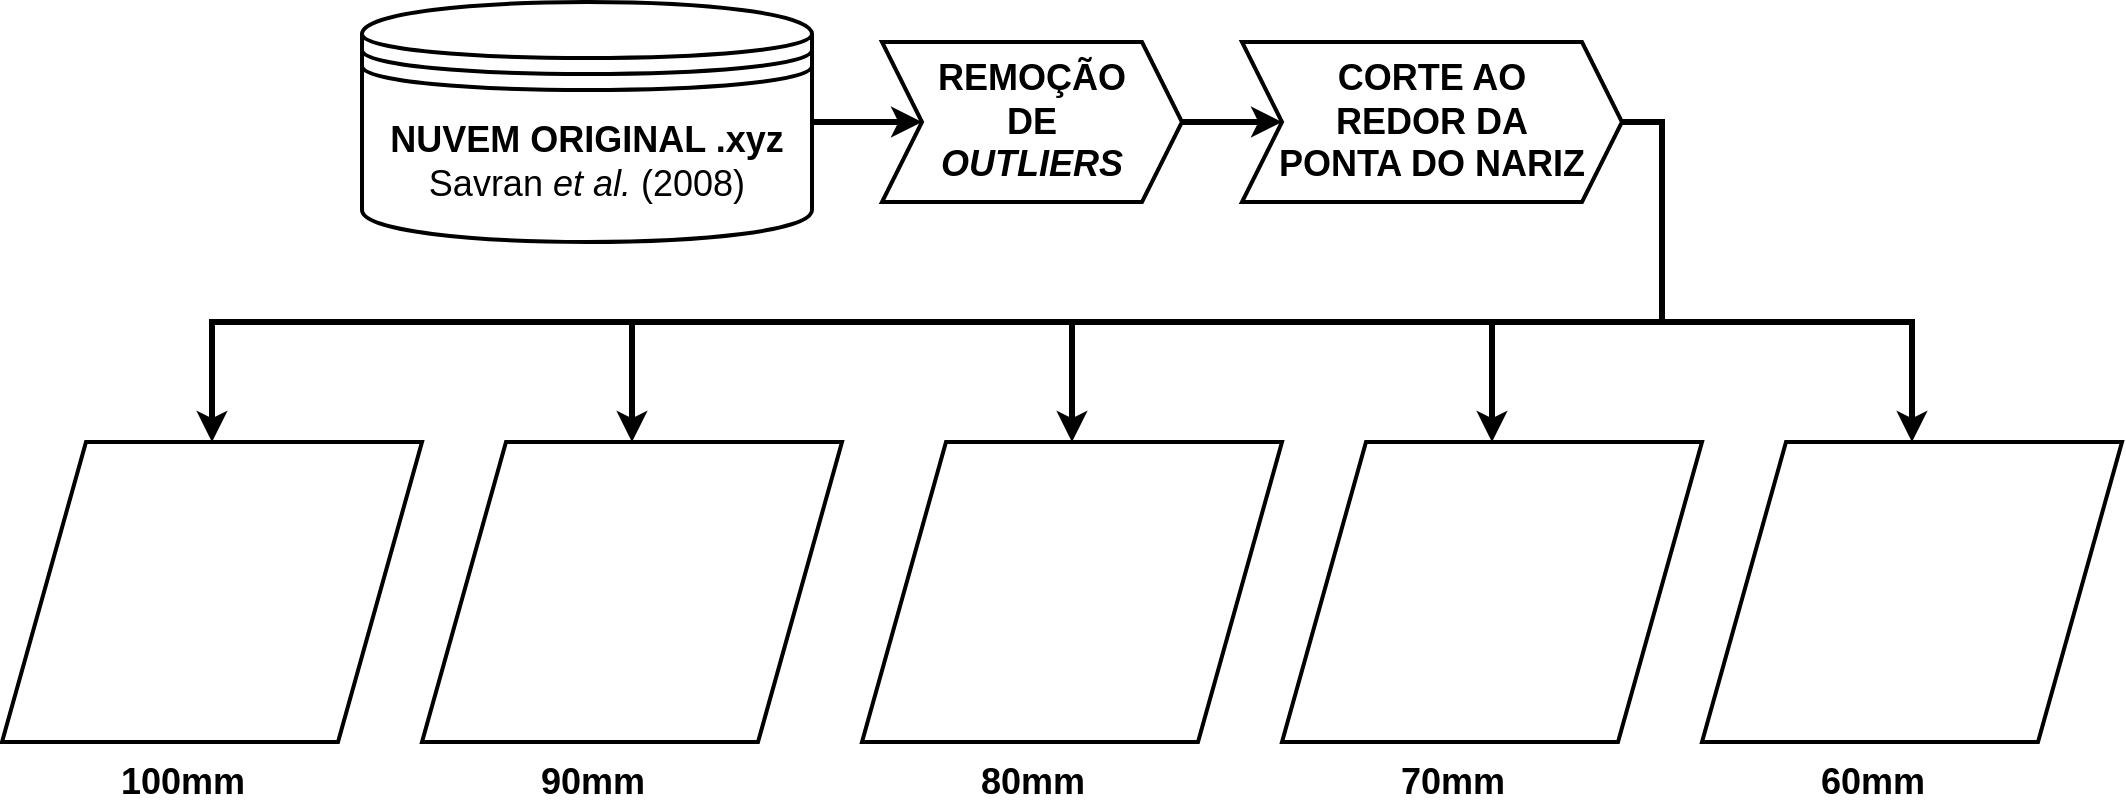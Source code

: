 <mxfile version="13.9.6" type="device"><diagram id="VZ_0I76P1DlNEjnRB8G9" name="Page-1"><mxGraphModel dx="2370" dy="1318" grid="1" gridSize="10" guides="1" tooltips="1" connect="1" arrows="1" fold="1" page="1" pageScale="1" pageWidth="850" pageHeight="1100" math="0" shadow="0"><root><mxCell id="0"/><mxCell id="1" parent="0"/><mxCell id="OjaigTeETM60gPtOLJ8x-10" value="" style="edgeStyle=orthogonalEdgeStyle;rounded=0;orthogonalLoop=1;jettySize=auto;html=1;strokeWidth=3;" edge="1" parent="1" source="OjaigTeETM60gPtOLJ8x-5" target="OjaigTeETM60gPtOLJ8x-7"><mxGeometry relative="1" as="geometry"/></mxCell><mxCell id="OjaigTeETM60gPtOLJ8x-5" value="&lt;div style=&quot;font-size: 18px&quot;&gt;&lt;font style=&quot;font-size: 18px&quot;&gt;&lt;b&gt;NUVEM ORIGINAL .xyz&lt;/b&gt;&lt;br&gt;&lt;/font&gt;&lt;/div&gt;&lt;div style=&quot;font-size: 18px&quot;&gt;&lt;font style=&quot;font-size: 18px&quot;&gt;Savran &lt;i&gt;et al.&lt;/i&gt; (2008)&lt;/font&gt;&lt;/div&gt;" style="shape=datastore;whiteSpace=wrap;html=1;strokeWidth=2;" vertex="1" parent="1"><mxGeometry x="200" y="170" width="225" height="120" as="geometry"/></mxCell><mxCell id="OjaigTeETM60gPtOLJ8x-11" value="" style="edgeStyle=orthogonalEdgeStyle;rounded=0;orthogonalLoop=1;jettySize=auto;html=1;strokeWidth=3;" edge="1" parent="1" source="OjaigTeETM60gPtOLJ8x-7" target="OjaigTeETM60gPtOLJ8x-8"><mxGeometry relative="1" as="geometry"/></mxCell><mxCell id="OjaigTeETM60gPtOLJ8x-7" value="&lt;div style=&quot;font-size: 18px&quot;&gt;&lt;font style=&quot;font-size: 18px&quot;&gt;&lt;b&gt;REMOÇÃO&lt;/b&gt;&lt;/font&gt;&lt;/div&gt;&lt;div style=&quot;font-size: 18px&quot;&gt;&lt;font style=&quot;font-size: 18px&quot;&gt;&lt;b&gt;DE&lt;/b&gt;&lt;/font&gt;&lt;/div&gt;&lt;div style=&quot;font-size: 18px&quot;&gt;&lt;font style=&quot;font-size: 18px&quot;&gt;&lt;b&gt;&lt;i&gt;OUTLIERS&lt;/i&gt;&lt;br&gt;&lt;/b&gt;&lt;/font&gt;&lt;/div&gt;" style="shape=step;perimeter=stepPerimeter;whiteSpace=wrap;html=1;fixedSize=1;strokeWidth=2;" vertex="1" parent="1"><mxGeometry x="460" y="190" width="150" height="80" as="geometry"/></mxCell><mxCell id="OjaigTeETM60gPtOLJ8x-21" style="edgeStyle=orthogonalEdgeStyle;rounded=0;orthogonalLoop=1;jettySize=auto;html=1;exitX=1;exitY=0.5;exitDx=0;exitDy=0;strokeWidth=3;" edge="1" parent="1" source="OjaigTeETM60gPtOLJ8x-8" target="OjaigTeETM60gPtOLJ8x-15"><mxGeometry relative="1" as="geometry"/></mxCell><mxCell id="OjaigTeETM60gPtOLJ8x-22" style="edgeStyle=orthogonalEdgeStyle;rounded=0;orthogonalLoop=1;jettySize=auto;html=1;exitX=1;exitY=0.5;exitDx=0;exitDy=0;strokeWidth=3;" edge="1" parent="1" source="OjaigTeETM60gPtOLJ8x-8" target="OjaigTeETM60gPtOLJ8x-9"><mxGeometry relative="1" as="geometry"/></mxCell><mxCell id="OjaigTeETM60gPtOLJ8x-23" style="edgeStyle=orthogonalEdgeStyle;rounded=0;orthogonalLoop=1;jettySize=auto;html=1;exitX=1;exitY=0.5;exitDx=0;exitDy=0;entryX=0.5;entryY=0;entryDx=0;entryDy=0;strokeWidth=3;" edge="1" parent="1" source="OjaigTeETM60gPtOLJ8x-8" target="OjaigTeETM60gPtOLJ8x-12"><mxGeometry relative="1" as="geometry"/></mxCell><mxCell id="OjaigTeETM60gPtOLJ8x-24" style="edgeStyle=orthogonalEdgeStyle;rounded=0;orthogonalLoop=1;jettySize=auto;html=1;exitX=1;exitY=0.5;exitDx=0;exitDy=0;strokeWidth=3;" edge="1" parent="1" source="OjaigTeETM60gPtOLJ8x-8" target="OjaigTeETM60gPtOLJ8x-13"><mxGeometry relative="1" as="geometry"/></mxCell><mxCell id="OjaigTeETM60gPtOLJ8x-25" style="edgeStyle=orthogonalEdgeStyle;rounded=0;orthogonalLoop=1;jettySize=auto;html=1;exitX=1;exitY=0.5;exitDx=0;exitDy=0;strokeWidth=3;" edge="1" parent="1" source="OjaigTeETM60gPtOLJ8x-8" target="OjaigTeETM60gPtOLJ8x-14"><mxGeometry relative="1" as="geometry"><Array as="points"><mxPoint x="850" y="230"/><mxPoint x="850" y="330"/><mxPoint x="975" y="330"/></Array></mxGeometry></mxCell><mxCell id="OjaigTeETM60gPtOLJ8x-8" value="&lt;div style=&quot;font-size: 18px&quot;&gt;&lt;font style=&quot;font-size: 18px&quot;&gt;&lt;b&gt;CORTE AO&lt;/b&gt;&lt;/font&gt;&lt;/div&gt;&lt;div style=&quot;font-size: 18px&quot;&gt;&lt;font style=&quot;font-size: 18px&quot;&gt;&lt;b&gt;REDOR DA&lt;/b&gt;&lt;/font&gt;&lt;/div&gt;&lt;div style=&quot;font-size: 18px&quot;&gt;&lt;font style=&quot;font-size: 18px&quot;&gt;&lt;b&gt;PONTA DO NARIZ&lt;br&gt;&lt;/b&gt;&lt;/font&gt;&lt;/div&gt;" style="shape=step;perimeter=stepPerimeter;whiteSpace=wrap;html=1;fixedSize=1;strokeWidth=2;" vertex="1" parent="1"><mxGeometry x="640" y="190" width="190" height="80" as="geometry"/></mxCell><mxCell id="OjaigTeETM60gPtOLJ8x-9" value="" style="shape=parallelogram;perimeter=parallelogramPerimeter;whiteSpace=wrap;html=1;dashed=0;" vertex="1" parent="1"><mxGeometry x="230" y="390" width="210" height="150" as="geometry"/></mxCell><mxCell id="OjaigTeETM60gPtOLJ8x-12" value="" style="shape=parallelogram;perimeter=parallelogramPerimeter;whiteSpace=wrap;html=1;dashed=0;strokeWidth=2;" vertex="1" parent="1"><mxGeometry x="450" y="390" width="210" height="150" as="geometry"/></mxCell><mxCell id="OjaigTeETM60gPtOLJ8x-13" value="" style="shape=parallelogram;perimeter=parallelogramPerimeter;whiteSpace=wrap;html=1;dashed=0;" vertex="1" parent="1"><mxGeometry x="660" y="390" width="210" height="150" as="geometry"/></mxCell><mxCell id="OjaigTeETM60gPtOLJ8x-14" value="" style="shape=parallelogram;perimeter=parallelogramPerimeter;whiteSpace=wrap;html=1;dashed=0;strokeWidth=2;" vertex="1" parent="1"><mxGeometry x="870" y="390" width="210" height="150" as="geometry"/></mxCell><mxCell id="OjaigTeETM60gPtOLJ8x-15" value="" style="shape=parallelogram;perimeter=parallelogramPerimeter;whiteSpace=wrap;html=1;dashed=0;" vertex="1" parent="1"><mxGeometry x="20" y="390" width="210" height="150" as="geometry"/></mxCell><mxCell id="OjaigTeETM60gPtOLJ8x-16" value="&lt;b&gt;&lt;font style=&quot;font-size: 18px&quot;&gt;100mm&lt;/font&gt;&lt;/b&gt;" style="text;html=1;align=center;verticalAlign=middle;resizable=0;points=[];autosize=1;" vertex="1" parent="1"><mxGeometry x="70" y="550" width="80" height="20" as="geometry"/></mxCell><mxCell id="OjaigTeETM60gPtOLJ8x-17" value="&lt;font style=&quot;font-size: 18px&quot;&gt;&lt;b&gt;90mm&lt;/b&gt;&lt;/font&gt;" style="text;html=1;align=center;verticalAlign=middle;resizable=0;points=[];autosize=1;" vertex="1" parent="1"><mxGeometry x="280" y="550" width="70" height="20" as="geometry"/></mxCell><mxCell id="OjaigTeETM60gPtOLJ8x-18" value="&lt;b&gt;&lt;font style=&quot;font-size: 18px&quot;&gt;80mm&lt;/font&gt;&lt;/b&gt;" style="text;html=1;align=center;verticalAlign=middle;resizable=0;points=[];autosize=1;" vertex="1" parent="1"><mxGeometry x="500" y="550" width="70" height="20" as="geometry"/></mxCell><mxCell id="OjaigTeETM60gPtOLJ8x-19" value="&lt;font style=&quot;font-size: 18px&quot;&gt;&lt;b&gt;70mm&lt;/b&gt;&lt;/font&gt;" style="text;html=1;align=center;verticalAlign=middle;resizable=0;points=[];autosize=1;" vertex="1" parent="1"><mxGeometry x="710" y="550" width="70" height="20" as="geometry"/></mxCell><mxCell id="OjaigTeETM60gPtOLJ8x-20" value="&lt;b style=&quot;font-size: 18px&quot;&gt;60mm&lt;/b&gt;" style="text;html=1;align=center;verticalAlign=middle;resizable=0;points=[];autosize=1;" vertex="1" parent="1"><mxGeometry x="920" y="550" width="70" height="20" as="geometry"/></mxCell><mxCell id="OjaigTeETM60gPtOLJ8x-26" value="" style="shape=parallelogram;perimeter=parallelogramPerimeter;whiteSpace=wrap;html=1;dashed=0;" vertex="1" parent="1"><mxGeometry x="230" y="390" width="210" height="150" as="geometry"/></mxCell><mxCell id="OjaigTeETM60gPtOLJ8x-27" value="" style="shape=parallelogram;perimeter=parallelogramPerimeter;whiteSpace=wrap;html=1;dashed=0;" vertex="1" parent="1"><mxGeometry x="20" y="390" width="210" height="150" as="geometry"/></mxCell><mxCell id="OjaigTeETM60gPtOLJ8x-28" value="" style="shape=parallelogram;perimeter=parallelogramPerimeter;whiteSpace=wrap;html=1;dashed=0;strokeWidth=2;" vertex="1" parent="1"><mxGeometry x="230" y="390" width="210" height="150" as="geometry"/></mxCell><mxCell id="OjaigTeETM60gPtOLJ8x-29" value="" style="shape=parallelogram;perimeter=parallelogramPerimeter;whiteSpace=wrap;html=1;dashed=0;strokeWidth=2;" vertex="1" parent="1"><mxGeometry x="20" y="390" width="210" height="150" as="geometry"/></mxCell><mxCell id="OjaigTeETM60gPtOLJ8x-30" value="" style="shape=parallelogram;perimeter=parallelogramPerimeter;whiteSpace=wrap;html=1;dashed=0;strokeWidth=2;" vertex="1" parent="1"><mxGeometry x="660" y="390" width="210" height="150" as="geometry"/></mxCell></root></mxGraphModel></diagram></mxfile>